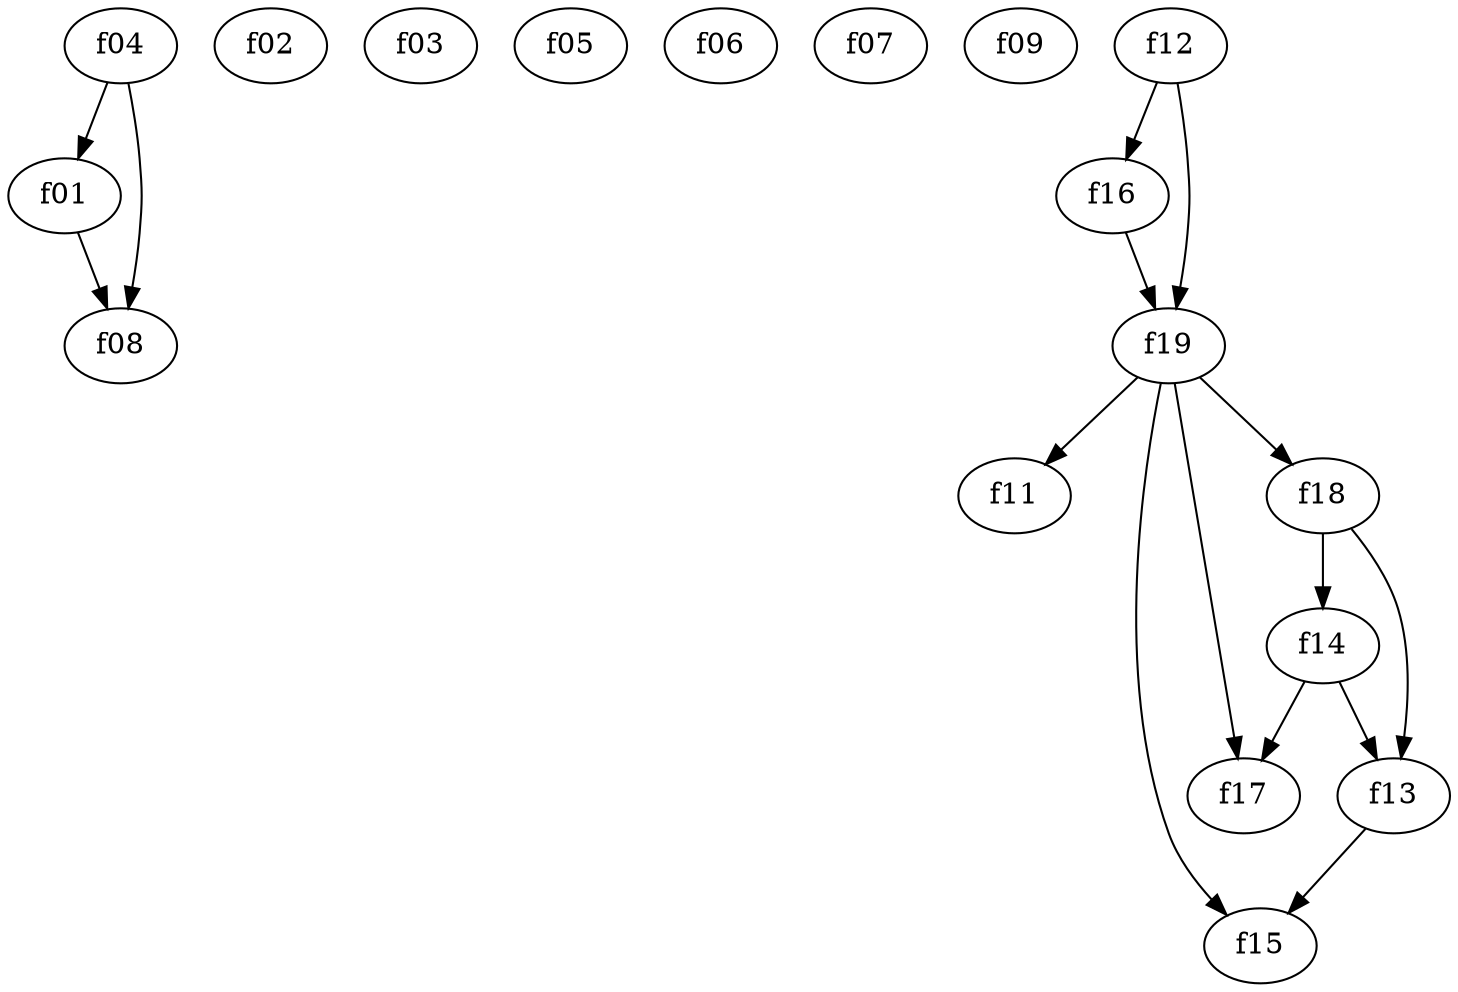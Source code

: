 digraph {
	f01 [label=f01]
	f02 [label=f02]
	f03 [label=f03]
	f04 [label=f04]
	f05 [label=f05]
	f06 [label=f06]
	f07 [label=f07]
	f08 [label=f08]
	f09 [label=f09]
	f11 [label=f11]
	f12 [label=f12]
	f13 [label=f13]
	f14 [label=f14]
	f15 [label=f15]
	f16 [label=f16]
	f17 [label=f17]
	f18 [label=f18]
	f19 [label=f19]
	f01 -> f08
	f19 -> f17
	f19 -> f15
	f19 -> f11
	f19 -> f18
	f12 -> f16
	f12 -> f19
	f16 -> f19
	f04 -> f08
	f04 -> f01
	f18 -> f14
	f18 -> f13
	f14 -> f17
	f14 -> f13
	f13 -> f15
}
